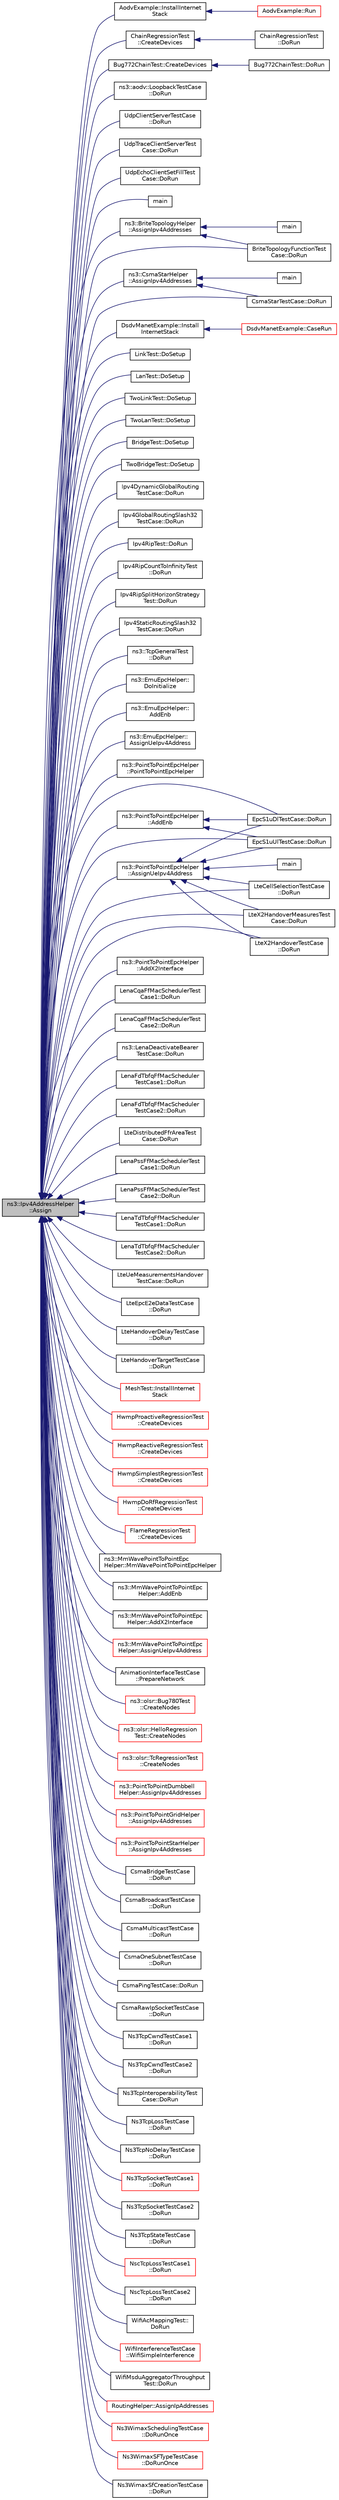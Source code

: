 digraph "ns3::Ipv4AddressHelper::Assign"
{
  edge [fontname="Helvetica",fontsize="10",labelfontname="Helvetica",labelfontsize="10"];
  node [fontname="Helvetica",fontsize="10",shape=record];
  rankdir="LR";
  Node1 [label="ns3::Ipv4AddressHelper\l::Assign",height=0.2,width=0.4,color="black", fillcolor="grey75", style="filled", fontcolor="black"];
  Node1 -> Node2 [dir="back",color="midnightblue",fontsize="10",style="solid"];
  Node2 [label="AodvExample::InstallInternet\lStack",height=0.2,width=0.4,color="black", fillcolor="white", style="filled",URL="$d7/db6/classAodvExample.html#abc2e6b6dd4791571042bc65a1340efd5"];
  Node2 -> Node3 [dir="back",color="midnightblue",fontsize="10",style="solid"];
  Node3 [label="AodvExample::Run",height=0.2,width=0.4,color="red", fillcolor="white", style="filled",URL="$d7/db6/classAodvExample.html#a954ace72fd69c0a09193047d33d9ad61",tooltip="Run simulation. "];
  Node1 -> Node4 [dir="back",color="midnightblue",fontsize="10",style="solid"];
  Node4 [label="ChainRegressionTest\l::CreateDevices",height=0.2,width=0.4,color="black", fillcolor="white", style="filled",URL="$da/d19/classChainRegressionTest.html#ae8b1dd906e3d52a223122c63d236bb19",tooltip="Create devices, install TCP/IP stack and applications. "];
  Node4 -> Node5 [dir="back",color="midnightblue",fontsize="10",style="solid"];
  Node5 [label="ChainRegressionTest\l::DoRun",height=0.2,width=0.4,color="black", fillcolor="white", style="filled",URL="$da/d19/classChainRegressionTest.html#a51aa3cae551407ee6a6f346c30e3cc43",tooltip="Go. "];
  Node1 -> Node6 [dir="back",color="midnightblue",fontsize="10",style="solid"];
  Node6 [label="Bug772ChainTest::CreateDevices",height=0.2,width=0.4,color="black", fillcolor="white", style="filled",URL="$d0/d17/classBug772ChainTest.html#a9dfdee167ab354dd596e13d1a873e50a",tooltip="Create devices, install TCP/IP stack and applications. "];
  Node6 -> Node7 [dir="back",color="midnightblue",fontsize="10",style="solid"];
  Node7 [label="Bug772ChainTest::DoRun",height=0.2,width=0.4,color="black", fillcolor="white", style="filled",URL="$d0/d17/classBug772ChainTest.html#a28c0cb91d146d6b3fdfb86dc8dc1f5b6",tooltip="Go. "];
  Node1 -> Node8 [dir="back",color="midnightblue",fontsize="10",style="solid"];
  Node8 [label="ns3::aodv::LoopbackTestCase\l::DoRun",height=0.2,width=0.4,color="black", fillcolor="white", style="filled",URL="$d2/d8c/classns3_1_1aodv_1_1LoopbackTestCase.html#aa4ecd46f743a971813870cff58563eab",tooltip="Implementation to actually run this TestCase. "];
  Node1 -> Node9 [dir="back",color="midnightblue",fontsize="10",style="solid"];
  Node9 [label="UdpClientServerTestCase\l::DoRun",height=0.2,width=0.4,color="black", fillcolor="white", style="filled",URL="$d2/dc1/classUdpClientServerTestCase.html#a9f7f382020c2a70d7cb2434ae18c9b6c",tooltip="Implementation to actually run this TestCase. "];
  Node1 -> Node10 [dir="back",color="midnightblue",fontsize="10",style="solid"];
  Node10 [label="UdpTraceClientServerTest\lCase::DoRun",height=0.2,width=0.4,color="black", fillcolor="white", style="filled",URL="$d8/daf/classUdpTraceClientServerTestCase.html#a067367203d92eb6f9edaee3c17da6d8a",tooltip="Implementation to actually run this TestCase. "];
  Node1 -> Node11 [dir="back",color="midnightblue",fontsize="10",style="solid"];
  Node11 [label="UdpEchoClientSetFillTest\lCase::DoRun",height=0.2,width=0.4,color="black", fillcolor="white", style="filled",URL="$d6/db2/classUdpEchoClientSetFillTestCase.html#abab274bc5d6e6f303a96446710d650b2",tooltip="Implementation to actually run this TestCase. "];
  Node1 -> Node12 [dir="back",color="midnightblue",fontsize="10",style="solid"];
  Node12 [label="main",height=0.2,width=0.4,color="black", fillcolor="white", style="filled",URL="$d0/d88/csma-bridge-one-hop_8cc.html#a0ddf1224851353fc92bfbff6f499fa97"];
  Node1 -> Node13 [dir="back",color="midnightblue",fontsize="10",style="solid"];
  Node13 [label="ns3::BriteTopologyHelper\l::AssignIpv4Addresses",height=0.2,width=0.4,color="black", fillcolor="white", style="filled",URL="$da/dee/classns3_1_1BriteTopologyHelper.html#a6d3c5647200385372fa7847294a24741"];
  Node13 -> Node14 [dir="back",color="midnightblue",fontsize="10",style="solid"];
  Node14 [label="main",height=0.2,width=0.4,color="black", fillcolor="white", style="filled",URL="$dd/da4/brite-generic-example_8cc.html#a0ddf1224851353fc92bfbff6f499fa97"];
  Node13 -> Node15 [dir="back",color="midnightblue",fontsize="10",style="solid"];
  Node15 [label="BriteTopologyFunctionTest\lCase::DoRun",height=0.2,width=0.4,color="black", fillcolor="white", style="filled",URL="$d6/df2/classBriteTopologyFunctionTestCase.html#a8646dcfe4cd680f0fb25c5f70b2b46d6",tooltip="Implementation to actually run this TestCase. "];
  Node1 -> Node15 [dir="back",color="midnightblue",fontsize="10",style="solid"];
  Node1 -> Node16 [dir="back",color="midnightblue",fontsize="10",style="solid"];
  Node16 [label="ns3::CsmaStarHelper\l::AssignIpv4Addresses",height=0.2,width=0.4,color="black", fillcolor="white", style="filled",URL="$d1/d29/classns3_1_1CsmaStarHelper.html#a79de8a790d22696c51a4f6691cf24ce0"];
  Node16 -> Node17 [dir="back",color="midnightblue",fontsize="10",style="solid"];
  Node17 [label="main",height=0.2,width=0.4,color="black", fillcolor="white", style="filled",URL="$d3/d79/csma-star_8cc.html#a0ddf1224851353fc92bfbff6f499fa97"];
  Node16 -> Node18 [dir="back",color="midnightblue",fontsize="10",style="solid"];
  Node18 [label="CsmaStarTestCase::DoRun",height=0.2,width=0.4,color="black", fillcolor="white", style="filled",URL="$dd/d89/classCsmaStarTestCase.html#ab2214447716ce03f34f02b9e9af477d5",tooltip="Implementation to actually run this TestCase. "];
  Node1 -> Node19 [dir="back",color="midnightblue",fontsize="10",style="solid"];
  Node19 [label="DsdvManetExample::Install\lInternetStack",height=0.2,width=0.4,color="black", fillcolor="white", style="filled",URL="$d3/d2a/classDsdvManetExample.html#a81e2a6a60033ea5e4f630c8805cd9586"];
  Node19 -> Node20 [dir="back",color="midnightblue",fontsize="10",style="solid"];
  Node20 [label="DsdvManetExample::CaseRun",height=0.2,width=0.4,color="red", fillcolor="white", style="filled",URL="$d3/d2a/classDsdvManetExample.html#aa61b3622afce14d04f2cf656fba31f4d"];
  Node1 -> Node21 [dir="back",color="midnightblue",fontsize="10",style="solid"];
  Node21 [label="LinkTest::DoSetup",height=0.2,width=0.4,color="black", fillcolor="white", style="filled",URL="$d0/d42/classLinkTest.html#a1f2bbaa1530ec0c0e18fab0a3d8dc73e",tooltip="Implementation to do any local setup required for this TestCase. "];
  Node1 -> Node22 [dir="back",color="midnightblue",fontsize="10",style="solid"];
  Node22 [label="LanTest::DoSetup",height=0.2,width=0.4,color="black", fillcolor="white", style="filled",URL="$d3/d8e/classLanTest.html#a1e5e94be4456c27e8aca1cc16a3491f2",tooltip="Implementation to do any local setup required for this TestCase. "];
  Node1 -> Node23 [dir="back",color="midnightblue",fontsize="10",style="solid"];
  Node23 [label="TwoLinkTest::DoSetup",height=0.2,width=0.4,color="black", fillcolor="white", style="filled",URL="$da/d58/classTwoLinkTest.html#a5344eae56cf986eb8a7f571b05622e76",tooltip="Implementation to do any local setup required for this TestCase. "];
  Node1 -> Node24 [dir="back",color="midnightblue",fontsize="10",style="solid"];
  Node24 [label="TwoLanTest::DoSetup",height=0.2,width=0.4,color="black", fillcolor="white", style="filled",URL="$dc/d2b/classTwoLanTest.html#acfc905a31b5767f6d74747593127dfe4",tooltip="Implementation to do any local setup required for this TestCase. "];
  Node1 -> Node25 [dir="back",color="midnightblue",fontsize="10",style="solid"];
  Node25 [label="BridgeTest::DoSetup",height=0.2,width=0.4,color="black", fillcolor="white", style="filled",URL="$d8/d8a/classBridgeTest.html#a4d88ad6e9248541478917f836cf52b78",tooltip="Implementation to do any local setup required for this TestCase. "];
  Node1 -> Node26 [dir="back",color="midnightblue",fontsize="10",style="solid"];
  Node26 [label="TwoBridgeTest::DoSetup",height=0.2,width=0.4,color="black", fillcolor="white", style="filled",URL="$d9/d58/classTwoBridgeTest.html#aeff92a896b2e27f3eba2dcefd50b5f69",tooltip="Implementation to do any local setup required for this TestCase. "];
  Node1 -> Node27 [dir="back",color="midnightblue",fontsize="10",style="solid"];
  Node27 [label="Ipv4DynamicGlobalRouting\lTestCase::DoRun",height=0.2,width=0.4,color="black", fillcolor="white", style="filled",URL="$d1/d60/classIpv4DynamicGlobalRoutingTestCase.html#a376bd2f408504237fdfac663598fb6c6",tooltip="Implementation to actually run this TestCase. "];
  Node1 -> Node28 [dir="back",color="midnightblue",fontsize="10",style="solid"];
  Node28 [label="Ipv4GlobalRoutingSlash32\lTestCase::DoRun",height=0.2,width=0.4,color="black", fillcolor="white", style="filled",URL="$d0/dd2/classIpv4GlobalRoutingSlash32TestCase.html#a261a15e240910fb1981571e8e6cb294f",tooltip="Implementation to actually run this TestCase. "];
  Node1 -> Node29 [dir="back",color="midnightblue",fontsize="10",style="solid"];
  Node29 [label="Ipv4RipTest::DoRun",height=0.2,width=0.4,color="black", fillcolor="white", style="filled",URL="$df/d3d/classIpv4RipTest.html#a4f355233f8793da9555cd544cd5893e9",tooltip="Implementation to actually run this TestCase. "];
  Node1 -> Node30 [dir="back",color="midnightblue",fontsize="10",style="solid"];
  Node30 [label="Ipv4RipCountToInfinityTest\l::DoRun",height=0.2,width=0.4,color="black", fillcolor="white", style="filled",URL="$db/dd9/classIpv4RipCountToInfinityTest.html#a98754dfc16633ff58db8cfd697dd9862",tooltip="Implementation to actually run this TestCase. "];
  Node1 -> Node31 [dir="back",color="midnightblue",fontsize="10",style="solid"];
  Node31 [label="Ipv4RipSplitHorizonStrategy\lTest::DoRun",height=0.2,width=0.4,color="black", fillcolor="white", style="filled",URL="$d7/d9e/classIpv4RipSplitHorizonStrategyTest.html#a2e1df0675ad2712888aa499ee0f7eac2",tooltip="Implementation to actually run this TestCase. "];
  Node1 -> Node32 [dir="back",color="midnightblue",fontsize="10",style="solid"];
  Node32 [label="Ipv4StaticRoutingSlash32\lTestCase::DoRun",height=0.2,width=0.4,color="black", fillcolor="white", style="filled",URL="$dd/d70/classIpv4StaticRoutingSlash32TestCase.html#a73d080d5a091f9198cc6611f042ff7ce",tooltip="Implementation to actually run this TestCase. "];
  Node1 -> Node33 [dir="back",color="midnightblue",fontsize="10",style="solid"];
  Node33 [label="ns3::TcpGeneralTest\l::DoRun",height=0.2,width=0.4,color="black", fillcolor="white", style="filled",URL="$d2/dfd/classns3_1_1TcpGeneralTest.html#a79f00453e60b95fcf8d22757593f5ed3",tooltip="Execute the tcp test. "];
  Node1 -> Node34 [dir="back",color="midnightblue",fontsize="10",style="solid"];
  Node34 [label="ns3::EmuEpcHelper::\lDoInitialize",height=0.2,width=0.4,color="black", fillcolor="white", style="filled",URL="$d9/db8/classns3_1_1EmuEpcHelper.html#ae66ac77634aad1dfb03bbe0d8a54acc1"];
  Node1 -> Node35 [dir="back",color="midnightblue",fontsize="10",style="solid"];
  Node35 [label="ns3::EmuEpcHelper::\lAddEnb",height=0.2,width=0.4,color="black", fillcolor="white", style="filled",URL="$d9/db8/classns3_1_1EmuEpcHelper.html#abaff0cf3ed70c034b5e0fd22dc89a7ba"];
  Node1 -> Node36 [dir="back",color="midnightblue",fontsize="10",style="solid"];
  Node36 [label="ns3::EmuEpcHelper::\lAssignUeIpv4Address",height=0.2,width=0.4,color="black", fillcolor="white", style="filled",URL="$d9/db8/classns3_1_1EmuEpcHelper.html#aac502ef9ce75512e249e7b98f70b82a7"];
  Node1 -> Node37 [dir="back",color="midnightblue",fontsize="10",style="solid"];
  Node37 [label="ns3::PointToPointEpcHelper\l::PointToPointEpcHelper",height=0.2,width=0.4,color="black", fillcolor="white", style="filled",URL="$de/d5b/classns3_1_1PointToPointEpcHelper.html#a3d4c34f6a194c994d45e0dac5019b8cb"];
  Node1 -> Node38 [dir="back",color="midnightblue",fontsize="10",style="solid"];
  Node38 [label="ns3::PointToPointEpcHelper\l::AddEnb",height=0.2,width=0.4,color="black", fillcolor="white", style="filled",URL="$de/d5b/classns3_1_1PointToPointEpcHelper.html#a6636cc9c0501b719bd81ed13efd3c589"];
  Node38 -> Node39 [dir="back",color="midnightblue",fontsize="10",style="solid"];
  Node39 [label="EpcS1uDlTestCase::DoRun",height=0.2,width=0.4,color="black", fillcolor="white", style="filled",URL="$db/d72/classEpcS1uDlTestCase.html#a2ac9313672e6c5e2a5a33f98a77ffec2",tooltip="Implementation to actually run this TestCase. "];
  Node38 -> Node40 [dir="back",color="midnightblue",fontsize="10",style="solid"];
  Node40 [label="EpcS1uUlTestCase::DoRun",height=0.2,width=0.4,color="black", fillcolor="white", style="filled",URL="$d8/d4d/classEpcS1uUlTestCase.html#a6fa27997312de46d9b0f3ab2221a24fa",tooltip="Implementation to actually run this TestCase. "];
  Node1 -> Node41 [dir="back",color="midnightblue",fontsize="10",style="solid"];
  Node41 [label="ns3::PointToPointEpcHelper\l::AddX2Interface",height=0.2,width=0.4,color="black", fillcolor="white", style="filled",URL="$de/d5b/classns3_1_1PointToPointEpcHelper.html#acfe584410f202b46acbcf194b7a79987"];
  Node1 -> Node42 [dir="back",color="midnightblue",fontsize="10",style="solid"];
  Node42 [label="ns3::PointToPointEpcHelper\l::AssignUeIpv4Address",height=0.2,width=0.4,color="black", fillcolor="white", style="filled",URL="$de/d5b/classns3_1_1PointToPointEpcHelper.html#a11102d32127163fdcc47c44623d4f0cc"];
  Node42 -> Node43 [dir="back",color="midnightblue",fontsize="10",style="solid"];
  Node43 [label="main",height=0.2,width=0.4,color="black", fillcolor="white", style="filled",URL="$da/d10/lena-dual-stripe_8cc.html#a0ddf1224851353fc92bfbff6f499fa97"];
  Node42 -> Node39 [dir="back",color="midnightblue",fontsize="10",style="solid"];
  Node42 -> Node40 [dir="back",color="midnightblue",fontsize="10",style="solid"];
  Node42 -> Node44 [dir="back",color="midnightblue",fontsize="10",style="solid"];
  Node44 [label="LteCellSelectionTestCase\l::DoRun",height=0.2,width=0.4,color="black", fillcolor="white", style="filled",URL="$d3/d21/classLteCellSelectionTestCase.html#a2ad9dadf26f7beb5d3ed1c6dfbcef90a",tooltip="Setup the simulation according to the configuration set by the class constructor, run it..."];
  Node42 -> Node45 [dir="back",color="midnightblue",fontsize="10",style="solid"];
  Node45 [label="LteX2HandoverMeasuresTest\lCase::DoRun",height=0.2,width=0.4,color="black", fillcolor="white", style="filled",URL="$dd/d82/classLteX2HandoverMeasuresTestCase.html#a6aefe1e71df347688687fb5d8dd54104",tooltip="Implementation to actually run this TestCase. "];
  Node42 -> Node46 [dir="back",color="midnightblue",fontsize="10",style="solid"];
  Node46 [label="LteX2HandoverTestCase\l::DoRun",height=0.2,width=0.4,color="black", fillcolor="white", style="filled",URL="$d4/d48/classLteX2HandoverTestCase.html#a5d77d6fbe61da649203846d4617b4716",tooltip="Implementation to actually run this TestCase. "];
  Node1 -> Node39 [dir="back",color="midnightblue",fontsize="10",style="solid"];
  Node1 -> Node40 [dir="back",color="midnightblue",fontsize="10",style="solid"];
  Node1 -> Node44 [dir="back",color="midnightblue",fontsize="10",style="solid"];
  Node1 -> Node47 [dir="back",color="midnightblue",fontsize="10",style="solid"];
  Node47 [label="LenaCqaFfMacSchedulerTest\lCase1::DoRun",height=0.2,width=0.4,color="black", fillcolor="white", style="filled",URL="$d2/d5c/classLenaCqaFfMacSchedulerTestCase1.html#a91b3e2ef4ff292dbeda5559ff0eae1e6",tooltip="Implementation to actually run this TestCase. "];
  Node1 -> Node48 [dir="back",color="midnightblue",fontsize="10",style="solid"];
  Node48 [label="LenaCqaFfMacSchedulerTest\lCase2::DoRun",height=0.2,width=0.4,color="black", fillcolor="white", style="filled",URL="$d4/d7d/classLenaCqaFfMacSchedulerTestCase2.html#a773e8490a80a3afe50adf54d713d3e4a",tooltip="Implementation to actually run this TestCase. "];
  Node1 -> Node49 [dir="back",color="midnightblue",fontsize="10",style="solid"];
  Node49 [label="ns3::LenaDeactivateBearer\lTestCase::DoRun",height=0.2,width=0.4,color="black", fillcolor="white", style="filled",URL="$d4/d2f/classns3_1_1LenaDeactivateBearerTestCase.html#a214d777e46f96b701efdfd360871f53f",tooltip="Implementation to actually run this TestCase. "];
  Node1 -> Node50 [dir="back",color="midnightblue",fontsize="10",style="solid"];
  Node50 [label="LenaFdTbfqFfMacScheduler\lTestCase1::DoRun",height=0.2,width=0.4,color="black", fillcolor="white", style="filled",URL="$d8/d07/classLenaFdTbfqFfMacSchedulerTestCase1.html#ae0536bf54d4e05fbf3600c1654c14cc0",tooltip="Implementation to actually run this TestCase. "];
  Node1 -> Node51 [dir="back",color="midnightblue",fontsize="10",style="solid"];
  Node51 [label="LenaFdTbfqFfMacScheduler\lTestCase2::DoRun",height=0.2,width=0.4,color="black", fillcolor="white", style="filled",URL="$d4/da3/classLenaFdTbfqFfMacSchedulerTestCase2.html#a2e43d4f9483463dffa86410a1ce47140",tooltip="Implementation to actually run this TestCase. "];
  Node1 -> Node52 [dir="back",color="midnightblue",fontsize="10",style="solid"];
  Node52 [label="LteDistributedFfrAreaTest\lCase::DoRun",height=0.2,width=0.4,color="black", fillcolor="white", style="filled",URL="$d7/d87/classLteDistributedFfrAreaTestCase.html#a1a386a39f2ddc3d22b17a134b775e2b7",tooltip="Implementation to actually run this TestCase. "];
  Node1 -> Node53 [dir="back",color="midnightblue",fontsize="10",style="solid"];
  Node53 [label="LenaPssFfMacSchedulerTest\lCase1::DoRun",height=0.2,width=0.4,color="black", fillcolor="white", style="filled",URL="$de/d58/classLenaPssFfMacSchedulerTestCase1.html#a82b48ffdd476a2c0b5b111aaa2702fc9",tooltip="Implementation to actually run this TestCase. "];
  Node1 -> Node54 [dir="back",color="midnightblue",fontsize="10",style="solid"];
  Node54 [label="LenaPssFfMacSchedulerTest\lCase2::DoRun",height=0.2,width=0.4,color="black", fillcolor="white", style="filled",URL="$dd/db8/classLenaPssFfMacSchedulerTestCase2.html#aff2e955c075aacd1f05d38b81ace0c3a",tooltip="Implementation to actually run this TestCase. "];
  Node1 -> Node55 [dir="back",color="midnightblue",fontsize="10",style="solid"];
  Node55 [label="LenaTdTbfqFfMacScheduler\lTestCase1::DoRun",height=0.2,width=0.4,color="black", fillcolor="white", style="filled",URL="$db/de2/classLenaTdTbfqFfMacSchedulerTestCase1.html#a7cc404c3537ef82bd8c4d8ebee0af929",tooltip="Implementation to actually run this TestCase. "];
  Node1 -> Node56 [dir="back",color="midnightblue",fontsize="10",style="solid"];
  Node56 [label="LenaTdTbfqFfMacScheduler\lTestCase2::DoRun",height=0.2,width=0.4,color="black", fillcolor="white", style="filled",URL="$d0/d1c/classLenaTdTbfqFfMacSchedulerTestCase2.html#a4029c5006bf9136e36d90101934b1db0",tooltip="Implementation to actually run this TestCase. "];
  Node1 -> Node57 [dir="back",color="midnightblue",fontsize="10",style="solid"];
  Node57 [label="LteUeMeasurementsHandover\lTestCase::DoRun",height=0.2,width=0.4,color="black", fillcolor="white", style="filled",URL="$d6/dc2/classLteUeMeasurementsHandoverTestCase.html#ae81c492f54cd25f174b26310458a7e5f",tooltip="Setup the simulation with the intended UE measurement reporting configuration, run it..."];
  Node1 -> Node58 [dir="back",color="midnightblue",fontsize="10",style="solid"];
  Node58 [label="LteEpcE2eDataTestCase\l::DoRun",height=0.2,width=0.4,color="black", fillcolor="white", style="filled",URL="$de/d92/classLteEpcE2eDataTestCase.html#a7b55bb639cd07d8b68365444a4cea639",tooltip="Implementation to actually run this TestCase. "];
  Node1 -> Node59 [dir="back",color="midnightblue",fontsize="10",style="solid"];
  Node59 [label="LteHandoverDelayTestCase\l::DoRun",height=0.2,width=0.4,color="black", fillcolor="white", style="filled",URL="$d8/dde/classLteHandoverDelayTestCase.html#a2e5214b6dd2249de91ba0aa326b8c97d",tooltip="Implementation to actually run this TestCase. "];
  Node1 -> Node60 [dir="back",color="midnightblue",fontsize="10",style="solid"];
  Node60 [label="LteHandoverTargetTestCase\l::DoRun",height=0.2,width=0.4,color="black", fillcolor="white", style="filled",URL="$d5/d92/classLteHandoverTargetTestCase.html#adc2ffaf5e89accdbf70756ad9a92ce2c",tooltip="Run a simulation of a micro-cell network using the parameters provided to the constructor function..."];
  Node1 -> Node45 [dir="back",color="midnightblue",fontsize="10",style="solid"];
  Node1 -> Node46 [dir="back",color="midnightblue",fontsize="10",style="solid"];
  Node1 -> Node61 [dir="back",color="midnightblue",fontsize="10",style="solid"];
  Node61 [label="MeshTest::InstallInternet\lStack",height=0.2,width=0.4,color="red", fillcolor="white", style="filled",URL="$da/dd3/classMeshTest.html#a43bfeb98362be8a2d7d16f49939e4ea5",tooltip="Install internet m_stack on nodes. "];
  Node1 -> Node62 [dir="back",color="midnightblue",fontsize="10",style="solid"];
  Node62 [label="HwmpProactiveRegressionTest\l::CreateDevices",height=0.2,width=0.4,color="red", fillcolor="white", style="filled",URL="$d2/d20/classHwmpProactiveRegressionTest.html#a98c6ff2361a7a5065ebf14089edc5bad",tooltip="Create devices function. "];
  Node1 -> Node63 [dir="back",color="midnightblue",fontsize="10",style="solid"];
  Node63 [label="HwmpReactiveRegressionTest\l::CreateDevices",height=0.2,width=0.4,color="red", fillcolor="white", style="filled",URL="$d2/dcc/classHwmpReactiveRegressionTest.html#a8b288a6801baae1e65f87de7eb0352a4",tooltip="Create devices function. "];
  Node1 -> Node64 [dir="back",color="midnightblue",fontsize="10",style="solid"];
  Node64 [label="HwmpSimplestRegressionTest\l::CreateDevices",height=0.2,width=0.4,color="red", fillcolor="white", style="filled",URL="$de/daa/classHwmpSimplestRegressionTest.html#a6866a6d6b0b93241ec0f0c29ef61fd39",tooltip="Create devices function. "];
  Node1 -> Node65 [dir="back",color="midnightblue",fontsize="10",style="solid"];
  Node65 [label="HwmpDoRfRegressionTest\l::CreateDevices",height=0.2,width=0.4,color="red", fillcolor="white", style="filled",URL="$d2/dbe/classHwmpDoRfRegressionTest.html#a55abac18467e059d3c39fa0de53bc436",tooltip="Create devices function. "];
  Node1 -> Node66 [dir="back",color="midnightblue",fontsize="10",style="solid"];
  Node66 [label="FlameRegressionTest\l::CreateDevices",height=0.2,width=0.4,color="red", fillcolor="white", style="filled",URL="$d7/dd4/classFlameRegressionTest.html#aeee4af77af2814f7339f204135cc2733",tooltip="Creat devices function. "];
  Node1 -> Node67 [dir="back",color="midnightblue",fontsize="10",style="solid"];
  Node67 [label="ns3::MmWavePointToPointEpc\lHelper::MmWavePointToPointEpcHelper",height=0.2,width=0.4,color="black", fillcolor="white", style="filled",URL="$db/dca/classns3_1_1MmWavePointToPointEpcHelper.html#a45b842e4b0bda8e4df3a3826c0b945b3"];
  Node1 -> Node68 [dir="back",color="midnightblue",fontsize="10",style="solid"];
  Node68 [label="ns3::MmWavePointToPointEpc\lHelper::AddEnb",height=0.2,width=0.4,color="black", fillcolor="white", style="filled",URL="$db/dca/classns3_1_1MmWavePointToPointEpcHelper.html#a9cd7e12bfdf03508e7a64d5fdf456366"];
  Node1 -> Node69 [dir="back",color="midnightblue",fontsize="10",style="solid"];
  Node69 [label="ns3::MmWavePointToPointEpc\lHelper::AddX2Interface",height=0.2,width=0.4,color="black", fillcolor="white", style="filled",URL="$db/dca/classns3_1_1MmWavePointToPointEpcHelper.html#aa391017eb6455ac779907487e794f531"];
  Node1 -> Node70 [dir="back",color="midnightblue",fontsize="10",style="solid"];
  Node70 [label="ns3::MmWavePointToPointEpc\lHelper::AssignUeIpv4Address",height=0.2,width=0.4,color="red", fillcolor="white", style="filled",URL="$db/dca/classns3_1_1MmWavePointToPointEpcHelper.html#ad96757d4c63d33f683dce1b5d6bca3b9"];
  Node1 -> Node71 [dir="back",color="midnightblue",fontsize="10",style="solid"];
  Node71 [label="AnimationInterfaceTestCase\l::PrepareNetwork",height=0.2,width=0.4,color="black", fillcolor="white", style="filled",URL="$d3/de7/classAnimationInterfaceTestCase.html#ae48a9d693e0e93f265ea2c27b985f462",tooltip="Prepare nework function. "];
  Node1 -> Node72 [dir="back",color="midnightblue",fontsize="10",style="solid"];
  Node72 [label="ns3::olsr::Bug780Test\l::CreateNodes",height=0.2,width=0.4,color="red", fillcolor="white", style="filled",URL="$d9/d95/classns3_1_1olsr_1_1Bug780Test.html#a87a836a5491da4a21a0b51d2a647b422",tooltip="Create & configure test network. "];
  Node1 -> Node73 [dir="back",color="midnightblue",fontsize="10",style="solid"];
  Node73 [label="ns3::olsr::HelloRegression\lTest::CreateNodes",height=0.2,width=0.4,color="red", fillcolor="white", style="filled",URL="$de/dad/classns3_1_1olsr_1_1HelloRegressionTest.html#ab101b71625b566733aeee0f7cd82e9f1",tooltip="Create & configure test network. "];
  Node1 -> Node74 [dir="back",color="midnightblue",fontsize="10",style="solid"];
  Node74 [label="ns3::olsr::TcRegressionTest\l::CreateNodes",height=0.2,width=0.4,color="red", fillcolor="white", style="filled",URL="$dd/dcb/classns3_1_1olsr_1_1TcRegressionTest.html#a09709ecf415b2a4c90c78aadb4c84c49",tooltip="Create & configure test network. "];
  Node1 -> Node75 [dir="back",color="midnightblue",fontsize="10",style="solid"];
  Node75 [label="ns3::PointToPointDumbbell\lHelper::AssignIpv4Addresses",height=0.2,width=0.4,color="red", fillcolor="white", style="filled",URL="$de/d04/classns3_1_1PointToPointDumbbellHelper.html#a3a2e0460a83df9b826b4a4553db22984"];
  Node1 -> Node76 [dir="back",color="midnightblue",fontsize="10",style="solid"];
  Node76 [label="ns3::PointToPointGridHelper\l::AssignIpv4Addresses",height=0.2,width=0.4,color="red", fillcolor="white", style="filled",URL="$d4/db8/classns3_1_1PointToPointGridHelper.html#a96ae3a60a6d9fa3b1501d32193cd6fb7"];
  Node1 -> Node77 [dir="back",color="midnightblue",fontsize="10",style="solid"];
  Node77 [label="ns3::PointToPointStarHelper\l::AssignIpv4Addresses",height=0.2,width=0.4,color="red", fillcolor="white", style="filled",URL="$d0/d33/classns3_1_1PointToPointStarHelper.html#ac92083654a8ef52b71f94397e0c0645d"];
  Node1 -> Node78 [dir="back",color="midnightblue",fontsize="10",style="solid"];
  Node78 [label="CsmaBridgeTestCase\l::DoRun",height=0.2,width=0.4,color="black", fillcolor="white", style="filled",URL="$db/d8b/classCsmaBridgeTestCase.html#a418aed79734ecaf7b1d0be507ff3d580",tooltip="Implementation to actually run this TestCase. "];
  Node1 -> Node79 [dir="back",color="midnightblue",fontsize="10",style="solid"];
  Node79 [label="CsmaBroadcastTestCase\l::DoRun",height=0.2,width=0.4,color="black", fillcolor="white", style="filled",URL="$d6/d5f/classCsmaBroadcastTestCase.html#a7627bd73126abea431bd84a676e43471",tooltip="Implementation to actually run this TestCase. "];
  Node1 -> Node80 [dir="back",color="midnightblue",fontsize="10",style="solid"];
  Node80 [label="CsmaMulticastTestCase\l::DoRun",height=0.2,width=0.4,color="black", fillcolor="white", style="filled",URL="$df/d8a/classCsmaMulticastTestCase.html#a1251df8e18b5cc31f4aa6f88bda7ffd5",tooltip="Implementation to actually run this TestCase. "];
  Node1 -> Node81 [dir="back",color="midnightblue",fontsize="10",style="solid"];
  Node81 [label="CsmaOneSubnetTestCase\l::DoRun",height=0.2,width=0.4,color="black", fillcolor="white", style="filled",URL="$da/d24/classCsmaOneSubnetTestCase.html#a801e886faf2701f211892bb32df83cb1",tooltip="Implementation to actually run this TestCase. "];
  Node1 -> Node82 [dir="back",color="midnightblue",fontsize="10",style="solid"];
  Node82 [label="CsmaPingTestCase::DoRun",height=0.2,width=0.4,color="black", fillcolor="white", style="filled",URL="$d8/df3/classCsmaPingTestCase.html#a975ad130eac1dcf501124552e1bc4e2c",tooltip="Implementation to actually run this TestCase. "];
  Node1 -> Node83 [dir="back",color="midnightblue",fontsize="10",style="solid"];
  Node83 [label="CsmaRawIpSocketTestCase\l::DoRun",height=0.2,width=0.4,color="black", fillcolor="white", style="filled",URL="$de/d44/classCsmaRawIpSocketTestCase.html#abebb23d96a216d35072bc800316c23cb",tooltip="Implementation to actually run this TestCase. "];
  Node1 -> Node18 [dir="back",color="midnightblue",fontsize="10",style="solid"];
  Node1 -> Node84 [dir="back",color="midnightblue",fontsize="10",style="solid"];
  Node84 [label="Ns3TcpCwndTestCase1\l::DoRun",height=0.2,width=0.4,color="black", fillcolor="white", style="filled",URL="$d6/daf/classNs3TcpCwndTestCase1.html#a971429fc73e54e438db863df0cdf8647",tooltip="Implementation to actually run this TestCase. "];
  Node1 -> Node85 [dir="back",color="midnightblue",fontsize="10",style="solid"];
  Node85 [label="Ns3TcpCwndTestCase2\l::DoRun",height=0.2,width=0.4,color="black", fillcolor="white", style="filled",URL="$dc/dca/classNs3TcpCwndTestCase2.html#a861689d2e951548eacc10b7f5c24540d",tooltip="Implementation to actually run this TestCase. "];
  Node1 -> Node86 [dir="back",color="midnightblue",fontsize="10",style="solid"];
  Node86 [label="Ns3TcpInteroperabilityTest\lCase::DoRun",height=0.2,width=0.4,color="black", fillcolor="white", style="filled",URL="$d5/d86/classNs3TcpInteroperabilityTestCase.html#a7d5f4739d69bd8ba54b091dd83da6d4a",tooltip="Implementation to actually run this TestCase. "];
  Node1 -> Node87 [dir="back",color="midnightblue",fontsize="10",style="solid"];
  Node87 [label="Ns3TcpLossTestCase\l::DoRun",height=0.2,width=0.4,color="black", fillcolor="white", style="filled",URL="$d7/d40/classNs3TcpLossTestCase.html#aa6494c8b5df42627efd9625374b2eeeb",tooltip="Implementation to actually run this TestCase. "];
  Node1 -> Node88 [dir="back",color="midnightblue",fontsize="10",style="solid"];
  Node88 [label="Ns3TcpNoDelayTestCase\l::DoRun",height=0.2,width=0.4,color="black", fillcolor="white", style="filled",URL="$d0/d5b/classNs3TcpNoDelayTestCase.html#abfdf89fdc70c1f4b66390d31fcc6013b",tooltip="Implementation to actually run this TestCase. "];
  Node1 -> Node89 [dir="back",color="midnightblue",fontsize="10",style="solid"];
  Node89 [label="Ns3TcpSocketTestCase1\l::DoRun",height=0.2,width=0.4,color="red", fillcolor="white", style="filled",URL="$d5/d47/classNs3TcpSocketTestCase1.html#a99214a78a94b82f5da1dd08243935415",tooltip="Implementation to actually run this TestCase. "];
  Node1 -> Node90 [dir="back",color="midnightblue",fontsize="10",style="solid"];
  Node90 [label="Ns3TcpSocketTestCase2\l::DoRun",height=0.2,width=0.4,color="black", fillcolor="white", style="filled",URL="$d3/d03/classNs3TcpSocketTestCase2.html#a5af09b49ff61fd2b62cfd9bbff792541",tooltip="Implementation to actually run this TestCase. "];
  Node1 -> Node91 [dir="back",color="midnightblue",fontsize="10",style="solid"];
  Node91 [label="Ns3TcpStateTestCase\l::DoRun",height=0.2,width=0.4,color="black", fillcolor="white", style="filled",URL="$d4/d4d/classNs3TcpStateTestCase.html#a62dd7855d89e540bf08e8ac2e9febf9f",tooltip="Implementation to actually run this TestCase. "];
  Node1 -> Node92 [dir="back",color="midnightblue",fontsize="10",style="solid"];
  Node92 [label="NscTcpLossTestCase1\l::DoRun",height=0.2,width=0.4,color="red", fillcolor="white", style="filled",URL="$df/d00/classNscTcpLossTestCase1.html#ab2e9a06924e6dffa3f335d64c54e2a0e",tooltip="Implementation to actually run this TestCase. "];
  Node1 -> Node93 [dir="back",color="midnightblue",fontsize="10",style="solid"];
  Node93 [label="NscTcpLossTestCase2\l::DoRun",height=0.2,width=0.4,color="black", fillcolor="white", style="filled",URL="$df/d7e/classNscTcpLossTestCase2.html#ad364f063ed7754e73344898da12a442f",tooltip="Implementation to actually run this TestCase. "];
  Node1 -> Node94 [dir="back",color="midnightblue",fontsize="10",style="solid"];
  Node94 [label="WifiAcMappingTest::\lDoRun",height=0.2,width=0.4,color="black", fillcolor="white", style="filled",URL="$dd/dd2/classWifiAcMappingTest.html#ae0d828d29768d59590210d2f1bf8a552",tooltip="Implementation to actually run this TestCase. "];
  Node1 -> Node95 [dir="back",color="midnightblue",fontsize="10",style="solid"];
  Node95 [label="WifiInterferenceTestCase\l::WifiSimpleInterference",height=0.2,width=0.4,color="red", fillcolor="white", style="filled",URL="$dc/d37/classWifiInterferenceTestCase.html#a360c9c443551246707b58ee879c37a5a"];
  Node1 -> Node96 [dir="back",color="midnightblue",fontsize="10",style="solid"];
  Node96 [label="WifiMsduAggregatorThroughput\lTest::DoRun",height=0.2,width=0.4,color="black", fillcolor="white", style="filled",URL="$da/de8/classWifiMsduAggregatorThroughputTest.html#a7c7ee21528f8d3c13238b6e9455b03f4",tooltip="Implementation to actually run this TestCase. "];
  Node1 -> Node97 [dir="back",color="midnightblue",fontsize="10",style="solid"];
  Node97 [label="RoutingHelper::AssignIpAddresses",height=0.2,width=0.4,color="red", fillcolor="white", style="filled",URL="$db/d84/classRoutingHelper.html#aa08ca9f06e7e06f95919bb14345750b0",tooltip="Assigns IPv4 addresses to net devices and their interfaces. "];
  Node1 -> Node98 [dir="back",color="midnightblue",fontsize="10",style="solid"];
  Node98 [label="Ns3WimaxSchedulingTestCase\l::DoRunOnce",height=0.2,width=0.4,color="red", fillcolor="white", style="filled",URL="$d3/d17/classNs3WimaxSchedulingTestCase.html#aad78c43ab4763cf03d3da38910f84977"];
  Node1 -> Node99 [dir="back",color="midnightblue",fontsize="10",style="solid"];
  Node99 [label="Ns3WimaxSFTypeTestCase\l::DoRunOnce",height=0.2,width=0.4,color="red", fillcolor="white", style="filled",URL="$de/d94/classNs3WimaxSFTypeTestCase.html#abb7c555fc0a6ff152bf0d47ac567d62d"];
  Node1 -> Node100 [dir="back",color="midnightblue",fontsize="10",style="solid"];
  Node100 [label="Ns3WimaxSfCreationTestCase\l::DoRun",height=0.2,width=0.4,color="black", fillcolor="white", style="filled",URL="$d1/d9d/classNs3WimaxSfCreationTestCase.html#a423b3bbb2ddf0149546bd74c5d8ffc42",tooltip="Implementation to actually run this TestCase. "];
}
